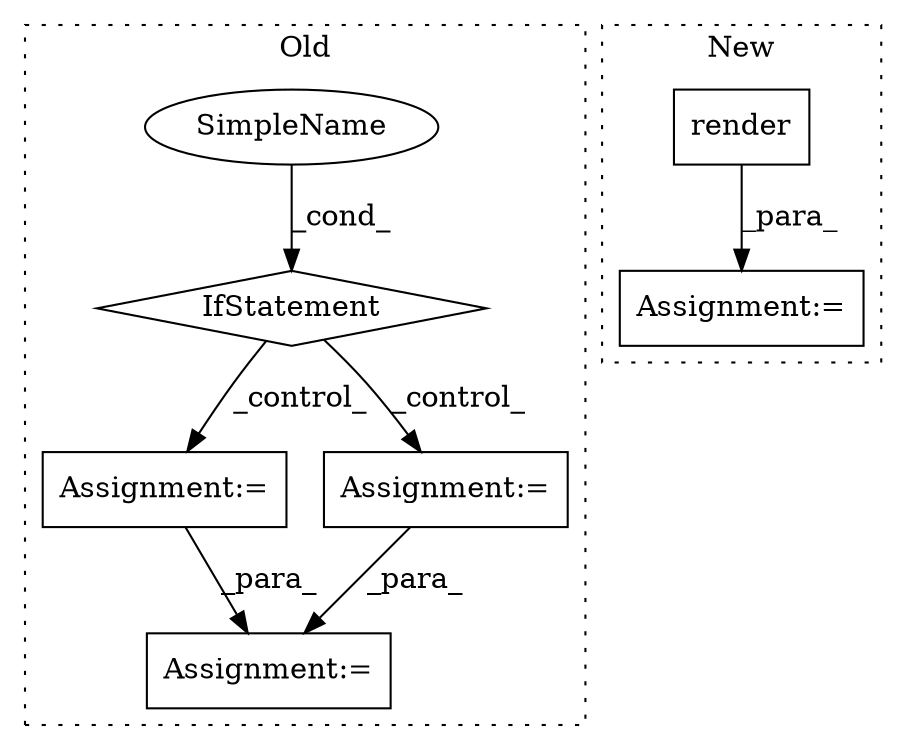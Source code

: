 digraph G {
subgraph cluster0 {
1 [label="IfStatement" a="25" s="1915,1944" l="4,2" shape="diamond"];
3 [label="Assignment:=" a="7" s="1961" l="1" shape="box"];
4 [label="SimpleName" a="42" s="" l="" shape="ellipse"];
5 [label="Assignment:=" a="7" s="2038" l="1" shape="box"];
7 [label="Assignment:=" a="7" s="2107" l="1" shape="box"];
label = "Old";
style="dotted";
}
subgraph cluster1 {
2 [label="render" a="32" s="1986,2010" l="7,1" shape="box"];
6 [label="Assignment:=" a="7" s="1973" l="1" shape="box"];
label = "New";
style="dotted";
}
1 -> 3 [label="_control_"];
1 -> 5 [label="_control_"];
2 -> 6 [label="_para_"];
3 -> 7 [label="_para_"];
4 -> 1 [label="_cond_"];
5 -> 7 [label="_para_"];
}